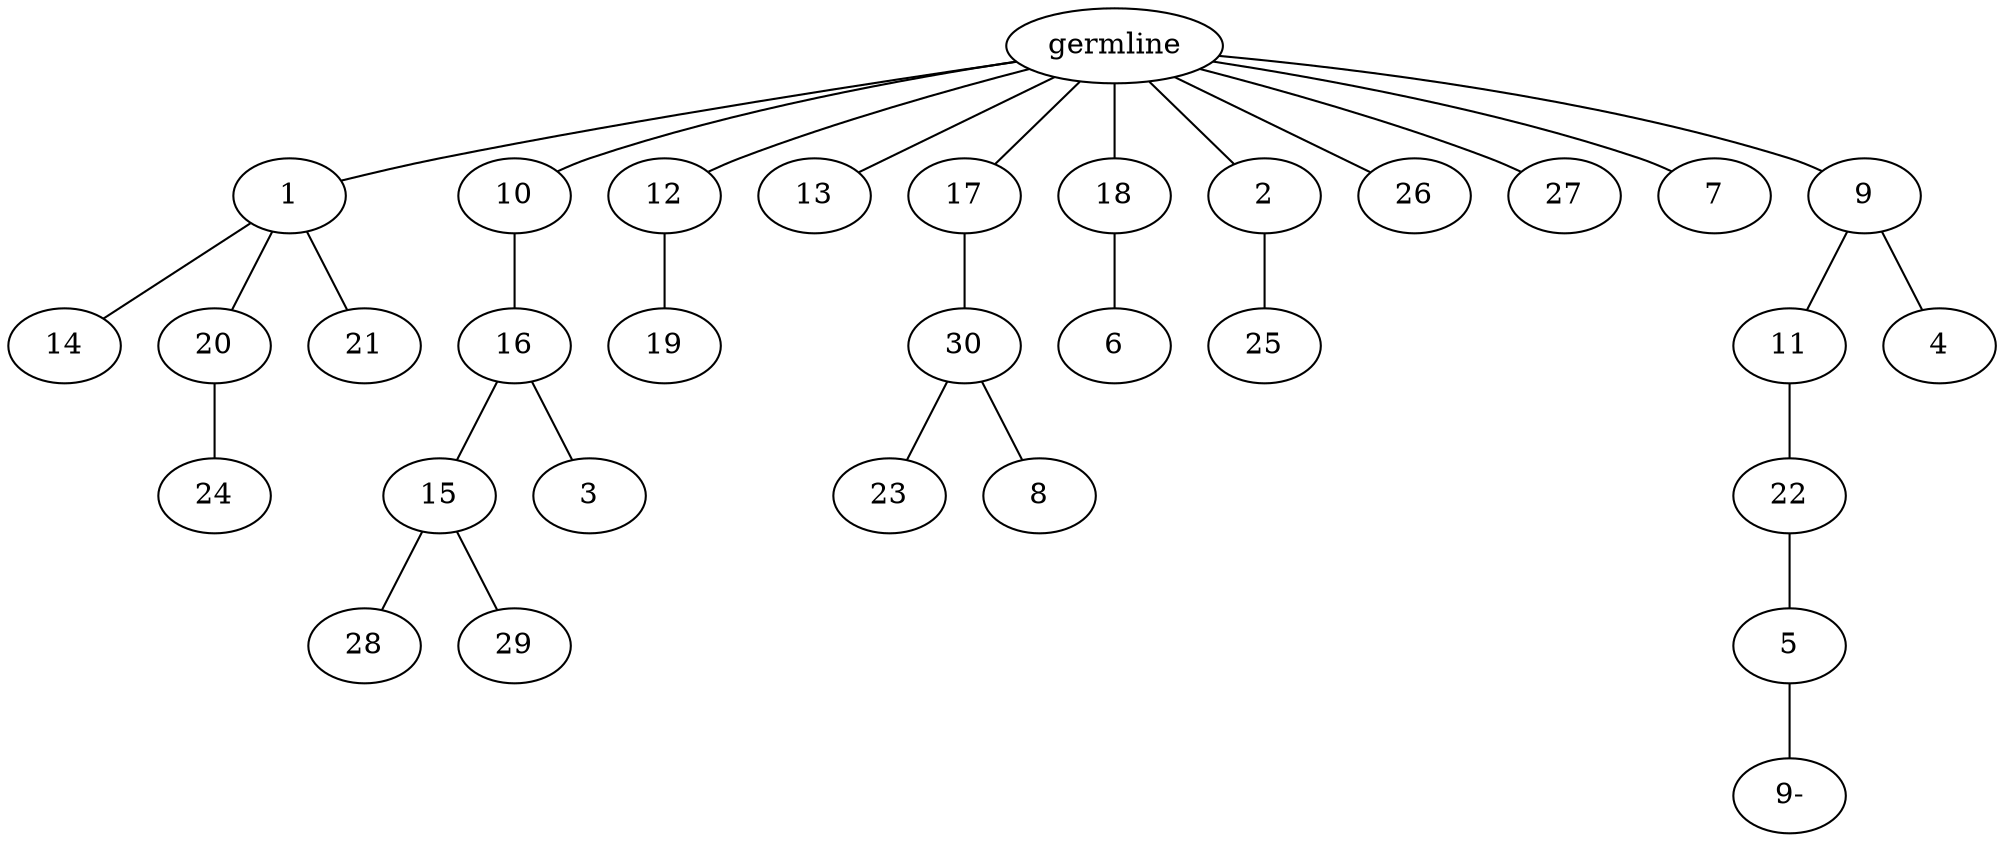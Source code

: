 graph tree {
    "140340465819024" [label="germline"];
    "140340466281872" [label="1"];
    "140340466281392" [label="14"];
    "140340466280816" [label="20"];
    "140340466280240" [label="24"];
    "140340466279712" [label="21"];
    "140340466282304" [label="10"];
    "140340466281968" [label="16"];
    "140340466294256" [label="15"];
    "140340466293104" [label="28"];
    "140340466291904" [label="29"];
    "140340466294112" [label="3"];
    "140340466280624" [label="12"];
    "140340466291376" [label="19"];
    "140340466279856" [label="13"];
    "140340466281776" [label="17"];
    "140340466291040" [label="30"];
    "140340466294544" [label="23"];
    "140340466291472" [label="8"];
    "140340466291808" [label="18"];
    "140340466291280" [label="6"];
    "140340466291184" [label="2"];
    "140340466299664" [label="25"];
    "140340466294592" [label="26"];
    "140340466294352" [label="27"];
    "140340466292432" [label="7"];
    "140340466300672" [label="9"];
    "140340465898208" [label="11"];
    "140340465899984" [label="22"];
    "140340465899312" [label="5"];
    "140340465790496" [label="9-"];
    "140340465900656" [label="4"];
    "140340465819024" -- "140340466281872";
    "140340465819024" -- "140340466282304";
    "140340465819024" -- "140340466280624";
    "140340465819024" -- "140340466279856";
    "140340465819024" -- "140340466281776";
    "140340465819024" -- "140340466291808";
    "140340465819024" -- "140340466291184";
    "140340465819024" -- "140340466294592";
    "140340465819024" -- "140340466294352";
    "140340465819024" -- "140340466292432";
    "140340465819024" -- "140340466300672";
    "140340466281872" -- "140340466281392";
    "140340466281872" -- "140340466280816";
    "140340466281872" -- "140340466279712";
    "140340466280816" -- "140340466280240";
    "140340466282304" -- "140340466281968";
    "140340466281968" -- "140340466294256";
    "140340466281968" -- "140340466294112";
    "140340466294256" -- "140340466293104";
    "140340466294256" -- "140340466291904";
    "140340466280624" -- "140340466291376";
    "140340466281776" -- "140340466291040";
    "140340466291040" -- "140340466294544";
    "140340466291040" -- "140340466291472";
    "140340466291808" -- "140340466291280";
    "140340466291184" -- "140340466299664";
    "140340466300672" -- "140340465898208";
    "140340466300672" -- "140340465900656";
    "140340465898208" -- "140340465899984";
    "140340465899984" -- "140340465899312";
    "140340465899312" -- "140340465790496";
}
